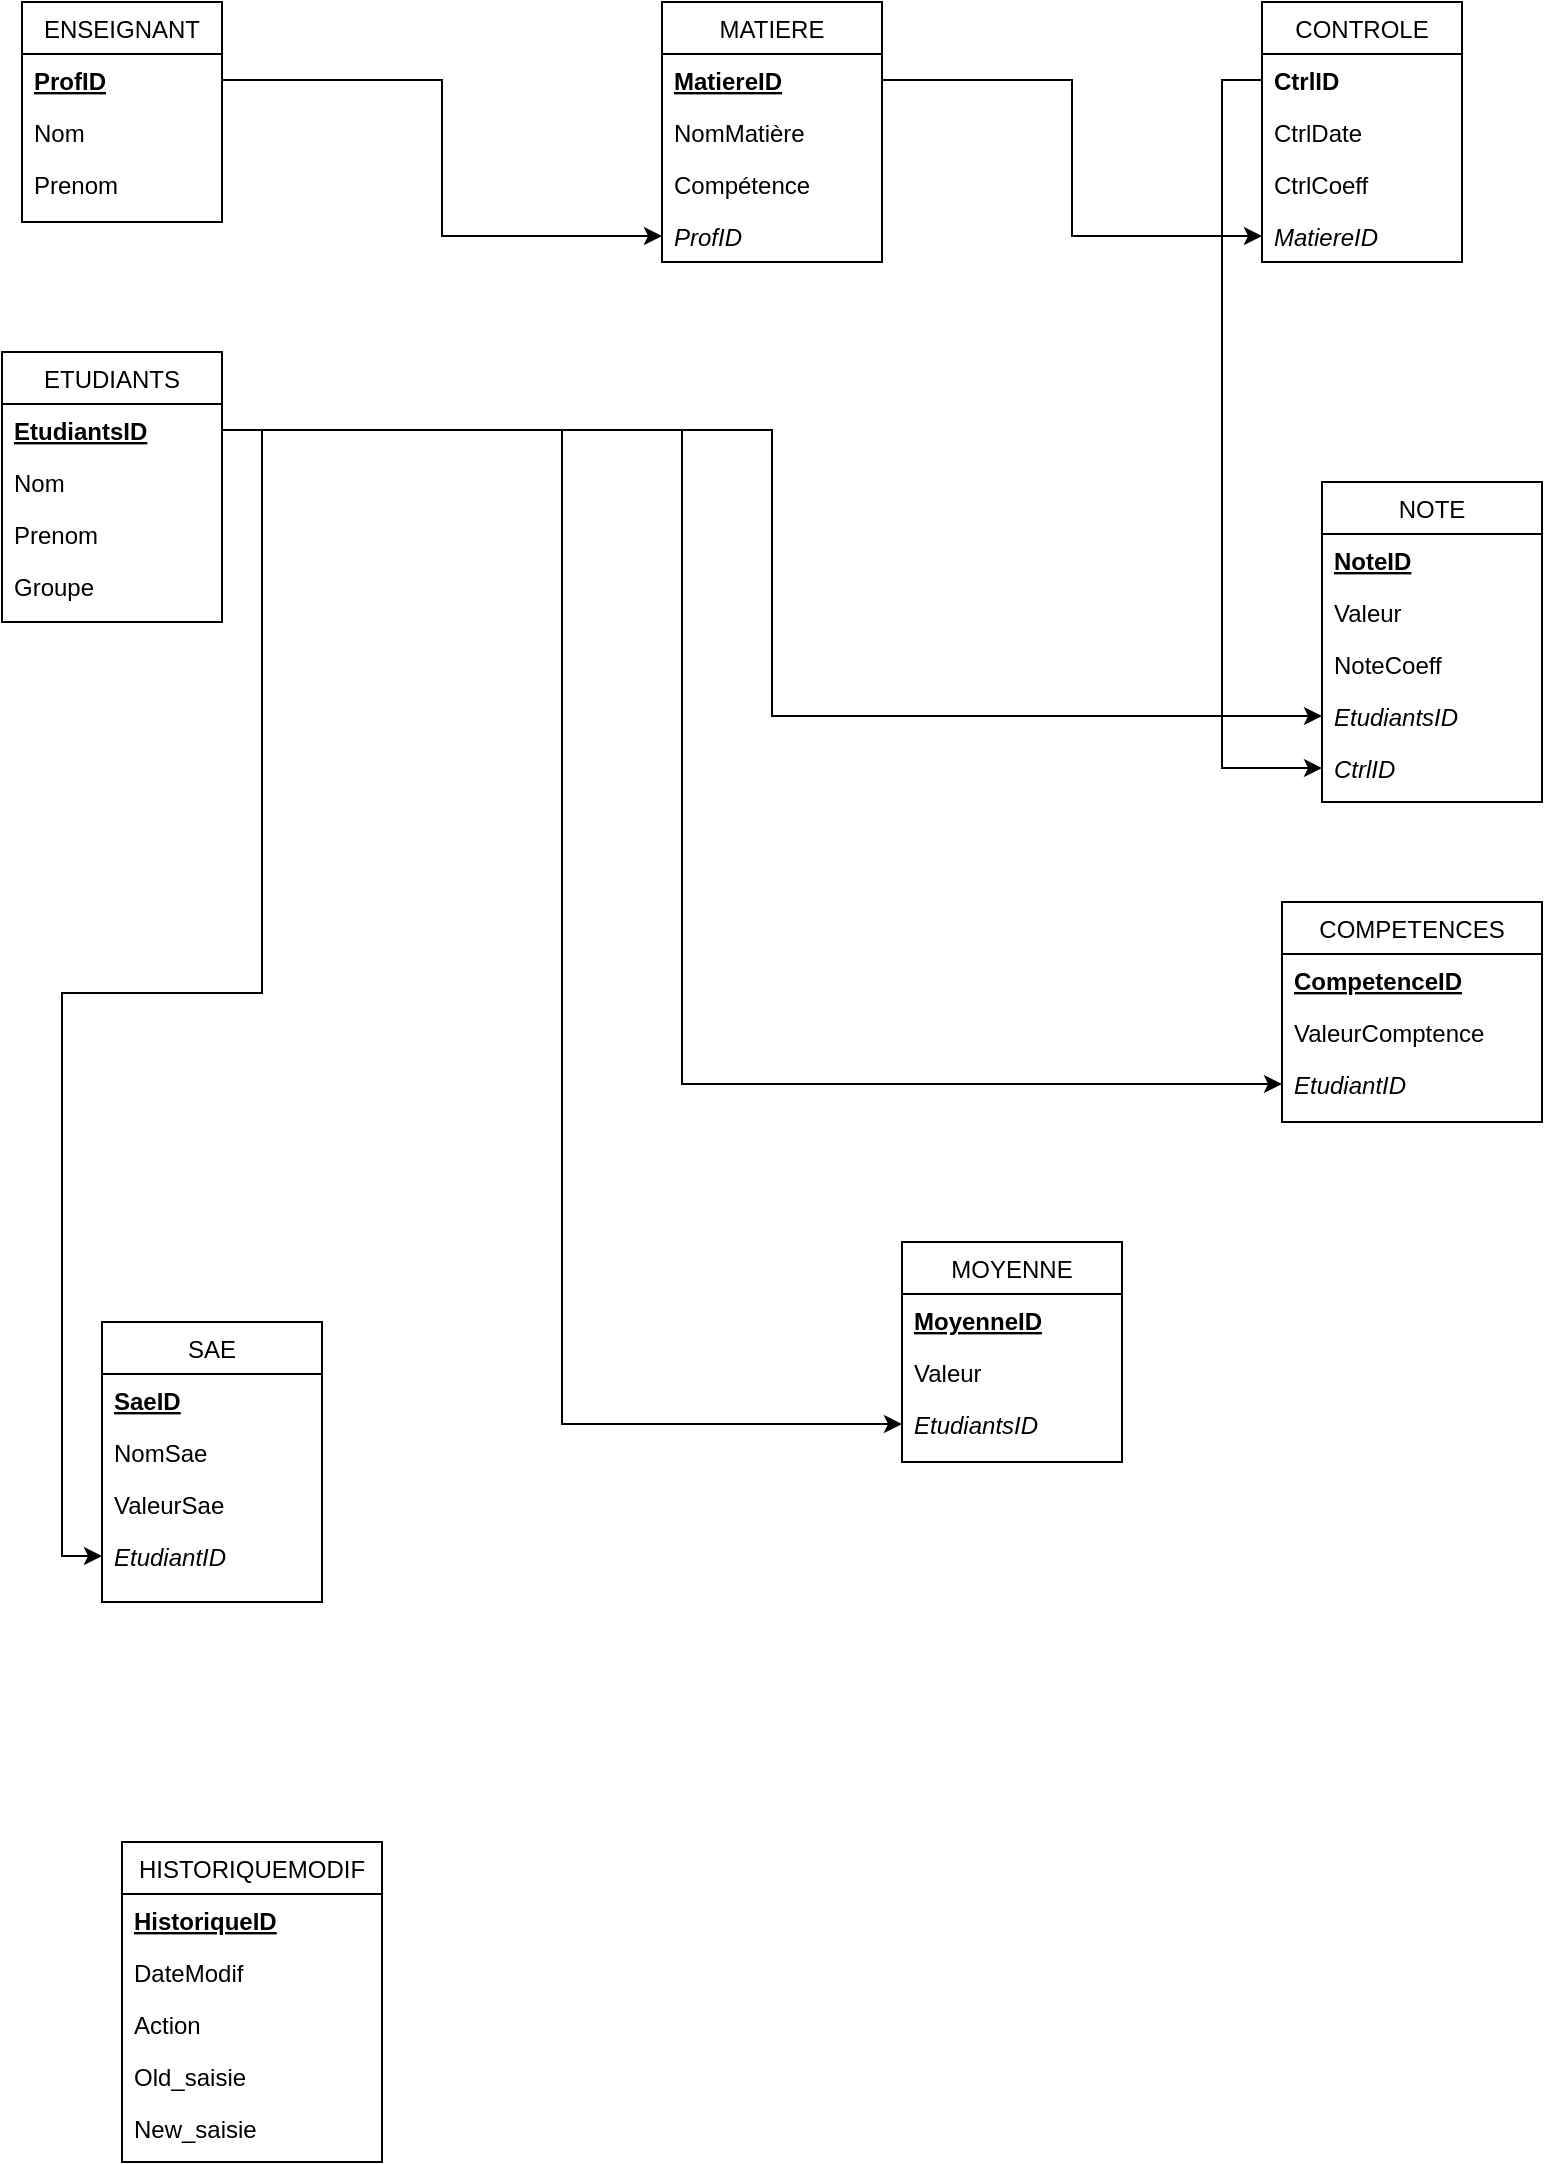 <mxfile>
    <diagram id="tUSwQtRjpu_CsrWSnW8x" name="Page-1">
        <mxGraphModel dx="291" dy="305" grid="1" gridSize="10" guides="1" tooltips="1" connect="1" arrows="1" fold="1" page="1" pageScale="1" pageWidth="827" pageHeight="1169" math="0" shadow="0">
            <root>
                <mxCell id="0"/>
                <mxCell id="1" parent="0"/>
                <mxCell id="2" value="ENSEIGNANT" style="swimlane;fontStyle=0;align=center;verticalAlign=top;childLayout=stackLayout;horizontal=1;startSize=26;horizontalStack=0;resizeParent=1;resizeLast=0;collapsible=1;marginBottom=0;rounded=0;shadow=0;strokeWidth=1;" parent="1" vertex="1">
                    <mxGeometry x="20" y="40" width="100" height="110" as="geometry">
                        <mxRectangle x="230" y="140" width="160" height="26" as="alternateBounds"/>
                    </mxGeometry>
                </mxCell>
                <mxCell id="3" value="ProfID" style="text;align=left;verticalAlign=top;spacingLeft=4;spacingRight=4;overflow=hidden;rotatable=0;points=[[0,0.5],[1,0.5]];portConstraint=eastwest;fontStyle=5" parent="2" vertex="1">
                    <mxGeometry y="26" width="100" height="26" as="geometry"/>
                </mxCell>
                <mxCell id="4" value="Nom" style="text;align=left;verticalAlign=top;spacingLeft=4;spacingRight=4;overflow=hidden;rotatable=0;points=[[0,0.5],[1,0.5]];portConstraint=eastwest;rounded=0;shadow=0;html=0;fontStyle=0" parent="2" vertex="1">
                    <mxGeometry y="52" width="100" height="26" as="geometry"/>
                </mxCell>
                <mxCell id="5" value="Prenom" style="text;align=left;verticalAlign=top;spacingLeft=4;spacingRight=4;overflow=hidden;rotatable=0;points=[[0,0.5],[1,0.5]];portConstraint=eastwest;rounded=0;shadow=0;html=0;fontStyle=0" parent="2" vertex="1">
                    <mxGeometry y="78" width="100" height="26" as="geometry"/>
                </mxCell>
                <mxCell id="6" value="MATIERE" style="swimlane;fontStyle=0;align=center;verticalAlign=top;childLayout=stackLayout;horizontal=1;startSize=26;horizontalStack=0;resizeParent=1;resizeLast=0;collapsible=1;marginBottom=0;rounded=0;shadow=0;strokeWidth=1;" parent="1" vertex="1">
                    <mxGeometry x="340" y="40" width="110" height="130" as="geometry">
                        <mxRectangle x="230" y="140" width="160" height="26" as="alternateBounds"/>
                    </mxGeometry>
                </mxCell>
                <mxCell id="7" value="MatiereID" style="text;align=left;verticalAlign=top;spacingLeft=4;spacingRight=4;overflow=hidden;rotatable=0;points=[[0,0.5],[1,0.5]];portConstraint=eastwest;fontStyle=5" parent="6" vertex="1">
                    <mxGeometry y="26" width="110" height="26" as="geometry"/>
                </mxCell>
                <mxCell id="8" value="NomMatière" style="text;align=left;verticalAlign=top;spacingLeft=4;spacingRight=4;overflow=hidden;rotatable=0;points=[[0,0.5],[1,0.5]];portConstraint=eastwest;rounded=0;shadow=0;html=0;fontStyle=0" parent="6" vertex="1">
                    <mxGeometry y="52" width="110" height="26" as="geometry"/>
                </mxCell>
                <mxCell id="9" value="Compétence" style="text;align=left;verticalAlign=top;spacingLeft=4;spacingRight=4;overflow=hidden;rotatable=0;points=[[0,0.5],[1,0.5]];portConstraint=eastwest;rounded=0;shadow=0;html=0;fontStyle=0" parent="6" vertex="1">
                    <mxGeometry y="78" width="110" height="26" as="geometry"/>
                </mxCell>
                <mxCell id="10" value="ProfID" style="text;align=left;verticalAlign=top;spacingLeft=4;spacingRight=4;overflow=hidden;rotatable=0;points=[[0,0.5],[1,0.5]];portConstraint=eastwest;rounded=0;shadow=0;html=0;fontStyle=2" parent="6" vertex="1">
                    <mxGeometry y="104" width="110" height="26" as="geometry"/>
                </mxCell>
                <mxCell id="11" value="CONTROLE" style="swimlane;fontStyle=0;align=center;verticalAlign=top;childLayout=stackLayout;horizontal=1;startSize=26;horizontalStack=0;resizeParent=1;resizeLast=0;collapsible=1;marginBottom=0;rounded=0;shadow=0;strokeWidth=1;" parent="1" vertex="1">
                    <mxGeometry x="640" y="40" width="100" height="130" as="geometry">
                        <mxRectangle x="230" y="140" width="160" height="26" as="alternateBounds"/>
                    </mxGeometry>
                </mxCell>
                <mxCell id="12" value="CtrlID" style="text;align=left;verticalAlign=top;spacingLeft=4;spacingRight=4;overflow=hidden;rotatable=0;points=[[0,0.5],[1,0.5]];portConstraint=eastwest;fontStyle=1" parent="11" vertex="1">
                    <mxGeometry y="26" width="100" height="26" as="geometry"/>
                </mxCell>
                <mxCell id="13" value="CtrlDate" style="text;align=left;verticalAlign=top;spacingLeft=4;spacingRight=4;overflow=hidden;rotatable=0;points=[[0,0.5],[1,0.5]];portConstraint=eastwest;rounded=0;shadow=0;html=0;fontStyle=0" parent="11" vertex="1">
                    <mxGeometry y="52" width="100" height="26" as="geometry"/>
                </mxCell>
                <mxCell id="14" value="CtrlCoeff" style="text;align=left;verticalAlign=top;spacingLeft=4;spacingRight=4;overflow=hidden;rotatable=0;points=[[0,0.5],[1,0.5]];portConstraint=eastwest;rounded=0;shadow=0;html=0;fontStyle=0" parent="11" vertex="1">
                    <mxGeometry y="78" width="100" height="26" as="geometry"/>
                </mxCell>
                <mxCell id="15" value="MatiereID" style="text;align=left;verticalAlign=top;spacingLeft=4;spacingRight=4;overflow=hidden;rotatable=0;points=[[0,0.5],[1,0.5]];portConstraint=eastwest;rounded=0;shadow=0;html=0;fontStyle=2" parent="11" vertex="1">
                    <mxGeometry y="104" width="100" height="26" as="geometry"/>
                </mxCell>
                <mxCell id="16" value="ETUDIANTS" style="swimlane;fontStyle=0;align=center;verticalAlign=top;childLayout=stackLayout;horizontal=1;startSize=26;horizontalStack=0;resizeParent=1;resizeLast=0;collapsible=1;marginBottom=0;rounded=0;shadow=0;strokeWidth=1;" parent="1" vertex="1">
                    <mxGeometry x="10" y="215" width="110" height="135" as="geometry">
                        <mxRectangle x="230" y="140" width="160" height="26" as="alternateBounds"/>
                    </mxGeometry>
                </mxCell>
                <mxCell id="17" value="EtudiantsID" style="text;align=left;verticalAlign=top;spacingLeft=4;spacingRight=4;overflow=hidden;rotatable=0;points=[[0,0.5],[1,0.5]];portConstraint=eastwest;fontStyle=5" parent="16" vertex="1">
                    <mxGeometry y="26" width="110" height="26" as="geometry"/>
                </mxCell>
                <mxCell id="18" value="Nom" style="text;align=left;verticalAlign=top;spacingLeft=4;spacingRight=4;overflow=hidden;rotatable=0;points=[[0,0.5],[1,0.5]];portConstraint=eastwest;rounded=0;shadow=0;html=0;fontStyle=0" parent="16" vertex="1">
                    <mxGeometry y="52" width="110" height="26" as="geometry"/>
                </mxCell>
                <mxCell id="19" value="Prenom" style="text;align=left;verticalAlign=top;spacingLeft=4;spacingRight=4;overflow=hidden;rotatable=0;points=[[0,0.5],[1,0.5]];portConstraint=eastwest;rounded=0;shadow=0;html=0;fontStyle=0" parent="16" vertex="1">
                    <mxGeometry y="78" width="110" height="26" as="geometry"/>
                </mxCell>
                <mxCell id="20" value="Groupe" style="text;align=left;verticalAlign=top;spacingLeft=4;spacingRight=4;overflow=hidden;rotatable=0;points=[[0,0.5],[1,0.5]];portConstraint=eastwest;rounded=0;shadow=0;html=0;fontStyle=0" parent="16" vertex="1">
                    <mxGeometry y="104" width="110" height="26" as="geometry"/>
                </mxCell>
                <mxCell id="21" value="NOTE" style="swimlane;fontStyle=0;align=center;verticalAlign=top;childLayout=stackLayout;horizontal=1;startSize=26;horizontalStack=0;resizeParent=1;resizeLast=0;collapsible=1;marginBottom=0;rounded=0;shadow=0;strokeWidth=1;" parent="1" vertex="1">
                    <mxGeometry x="670" y="280" width="110" height="160" as="geometry">
                        <mxRectangle x="380" y="310" width="160" height="26" as="alternateBounds"/>
                    </mxGeometry>
                </mxCell>
                <mxCell id="22" value="NoteID" style="text;align=left;verticalAlign=top;spacingLeft=4;spacingRight=4;overflow=hidden;rotatable=0;points=[[0,0.5],[1,0.5]];portConstraint=eastwest;fontStyle=5" parent="21" vertex="1">
                    <mxGeometry y="26" width="110" height="26" as="geometry"/>
                </mxCell>
                <mxCell id="23" value="Valeur" style="text;align=left;verticalAlign=top;spacingLeft=4;spacingRight=4;overflow=hidden;rotatable=0;points=[[0,0.5],[1,0.5]];portConstraint=eastwest;rounded=0;shadow=0;html=0;fontStyle=0" parent="21" vertex="1">
                    <mxGeometry y="52" width="110" height="26" as="geometry"/>
                </mxCell>
                <mxCell id="24" value="NoteCoeff" style="text;align=left;verticalAlign=top;spacingLeft=4;spacingRight=4;overflow=hidden;rotatable=0;points=[[0,0.5],[1,0.5]];portConstraint=eastwest;rounded=0;shadow=0;html=0;fontStyle=0" parent="21" vertex="1">
                    <mxGeometry y="78" width="110" height="26" as="geometry"/>
                </mxCell>
                <mxCell id="25" value="EtudiantsID" style="text;align=left;verticalAlign=top;spacingLeft=4;spacingRight=4;overflow=hidden;rotatable=0;points=[[0,0.5],[1,0.5]];portConstraint=eastwest;rounded=0;shadow=0;html=0;fontStyle=2" parent="21" vertex="1">
                    <mxGeometry y="104" width="110" height="26" as="geometry"/>
                </mxCell>
                <mxCell id="26" value="CtrlID" style="text;align=left;verticalAlign=top;spacingLeft=4;spacingRight=4;overflow=hidden;rotatable=0;points=[[0,0.5],[1,0.5]];portConstraint=eastwest;rounded=0;shadow=0;html=0;fontStyle=2" parent="21" vertex="1">
                    <mxGeometry y="130" width="110" height="26" as="geometry"/>
                </mxCell>
                <mxCell id="27" value="COMPETENCES" style="swimlane;fontStyle=0;align=center;verticalAlign=top;childLayout=stackLayout;horizontal=1;startSize=26;horizontalStack=0;resizeParent=1;resizeLast=0;collapsible=1;marginBottom=0;rounded=0;shadow=0;strokeWidth=1;" parent="1" vertex="1">
                    <mxGeometry x="650" y="490" width="130" height="110" as="geometry">
                        <mxRectangle x="380" y="310" width="160" height="26" as="alternateBounds"/>
                    </mxGeometry>
                </mxCell>
                <mxCell id="28" value="CompetenceID" style="text;align=left;verticalAlign=top;spacingLeft=4;spacingRight=4;overflow=hidden;rotatable=0;points=[[0,0.5],[1,0.5]];portConstraint=eastwest;fontStyle=5" parent="27" vertex="1">
                    <mxGeometry y="26" width="130" height="26" as="geometry"/>
                </mxCell>
                <mxCell id="30" value="ValeurComptence" style="text;align=left;verticalAlign=top;spacingLeft=4;spacingRight=4;overflow=hidden;rotatable=0;points=[[0,0.5],[1,0.5]];portConstraint=eastwest;rounded=0;shadow=0;html=0;fontStyle=0" parent="27" vertex="1">
                    <mxGeometry y="52" width="130" height="26" as="geometry"/>
                </mxCell>
                <mxCell id="0kGpTBB-gTxg6GHUWYTr-68" value="EtudiantID" style="text;align=left;verticalAlign=top;spacingLeft=4;spacingRight=4;overflow=hidden;rotatable=0;points=[[0,0.5],[1,0.5]];portConstraint=eastwest;rounded=0;shadow=0;html=0;fontStyle=2" parent="27" vertex="1">
                    <mxGeometry y="78" width="130" height="26" as="geometry"/>
                </mxCell>
                <mxCell id="32" value="SAE" style="swimlane;fontStyle=0;align=center;verticalAlign=top;childLayout=stackLayout;horizontal=1;startSize=26;horizontalStack=0;resizeParent=1;resizeLast=0;collapsible=1;marginBottom=0;rounded=0;shadow=0;strokeWidth=1;" parent="1" vertex="1">
                    <mxGeometry x="60" y="700" width="110" height="140" as="geometry">
                        <mxRectangle x="380" y="310" width="160" height="26" as="alternateBounds"/>
                    </mxGeometry>
                </mxCell>
                <mxCell id="33" value="SaeID" style="text;align=left;verticalAlign=top;spacingLeft=4;spacingRight=4;overflow=hidden;rotatable=0;points=[[0,0.5],[1,0.5]];portConstraint=eastwest;fontStyle=5" parent="32" vertex="1">
                    <mxGeometry y="26" width="110" height="26" as="geometry"/>
                </mxCell>
                <mxCell id="34" value="NomSae" style="text;align=left;verticalAlign=top;spacingLeft=4;spacingRight=4;overflow=hidden;rotatable=0;points=[[0,0.5],[1,0.5]];portConstraint=eastwest;rounded=0;shadow=0;html=0;fontStyle=0" parent="32" vertex="1">
                    <mxGeometry y="52" width="110" height="26" as="geometry"/>
                </mxCell>
                <mxCell id="35" value="ValeurSae" style="text;align=left;verticalAlign=top;spacingLeft=4;spacingRight=4;overflow=hidden;rotatable=0;points=[[0,0.5],[1,0.5]];portConstraint=eastwest;rounded=0;shadow=0;html=0;fontStyle=0" parent="32" vertex="1">
                    <mxGeometry y="78" width="110" height="26" as="geometry"/>
                </mxCell>
                <mxCell id="0kGpTBB-gTxg6GHUWYTr-66" value="EtudiantID" style="text;align=left;verticalAlign=top;spacingLeft=4;spacingRight=4;overflow=hidden;rotatable=0;points=[[0,0.5],[1,0.5]];portConstraint=eastwest;rounded=0;shadow=0;html=0;fontStyle=2" parent="32" vertex="1">
                    <mxGeometry y="104" width="110" height="26" as="geometry"/>
                </mxCell>
                <mxCell id="38" value="MOYENNE" style="swimlane;fontStyle=0;align=center;verticalAlign=top;childLayout=stackLayout;horizontal=1;startSize=26;horizontalStack=0;resizeParent=1;resizeLast=0;collapsible=1;marginBottom=0;rounded=0;shadow=0;strokeWidth=1;" parent="1" vertex="1">
                    <mxGeometry x="460" y="660" width="110" height="110" as="geometry">
                        <mxRectangle x="380" y="310" width="160" height="26" as="alternateBounds"/>
                    </mxGeometry>
                </mxCell>
                <mxCell id="39" value="MoyenneID" style="text;align=left;verticalAlign=top;spacingLeft=4;spacingRight=4;overflow=hidden;rotatable=0;points=[[0,0.5],[1,0.5]];portConstraint=eastwest;fontStyle=5" parent="38" vertex="1">
                    <mxGeometry y="26" width="110" height="26" as="geometry"/>
                </mxCell>
                <mxCell id="40" value="Valeur&#10;" style="text;align=left;verticalAlign=top;spacingLeft=4;spacingRight=4;overflow=hidden;rotatable=0;points=[[0,0.5],[1,0.5]];portConstraint=eastwest;rounded=0;shadow=0;html=0;fontStyle=0" parent="38" vertex="1">
                    <mxGeometry y="52" width="110" height="26" as="geometry"/>
                </mxCell>
                <mxCell id="41" value="EtudiantsID" style="text;align=left;verticalAlign=top;spacingLeft=4;spacingRight=4;overflow=hidden;rotatable=0;points=[[0,0.5],[1,0.5]];portConstraint=eastwest;rounded=0;shadow=0;html=0;fontStyle=2" parent="38" vertex="1">
                    <mxGeometry y="78" width="110" height="26" as="geometry"/>
                </mxCell>
                <mxCell id="42" value="HISTORIQUEMODIF" style="swimlane;fontStyle=0;align=center;verticalAlign=top;childLayout=stackLayout;horizontal=1;startSize=26;horizontalStack=0;resizeParent=1;resizeLast=0;collapsible=1;marginBottom=0;rounded=0;shadow=0;strokeWidth=1;" parent="1" vertex="1">
                    <mxGeometry x="70" y="960" width="130" height="160" as="geometry">
                        <mxRectangle x="380" y="310" width="160" height="26" as="alternateBounds"/>
                    </mxGeometry>
                </mxCell>
                <mxCell id="43" value="HistoriqueID" style="text;align=left;verticalAlign=top;spacingLeft=4;spacingRight=4;overflow=hidden;rotatable=0;points=[[0,0.5],[1,0.5]];portConstraint=eastwest;fontStyle=5" parent="42" vertex="1">
                    <mxGeometry y="26" width="130" height="26" as="geometry"/>
                </mxCell>
                <mxCell id="44" value="DateModif" style="text;align=left;verticalAlign=top;spacingLeft=4;spacingRight=4;overflow=hidden;rotatable=0;points=[[0,0.5],[1,0.5]];portConstraint=eastwest;rounded=0;shadow=0;html=0;fontStyle=0" parent="42" vertex="1">
                    <mxGeometry y="52" width="130" height="26" as="geometry"/>
                </mxCell>
                <mxCell id="45" value="Action" style="text;align=left;verticalAlign=top;spacingLeft=4;spacingRight=4;overflow=hidden;rotatable=0;points=[[0,0.5],[1,0.5]];portConstraint=eastwest;rounded=0;shadow=0;html=0;fontStyle=0" parent="42" vertex="1">
                    <mxGeometry y="78" width="130" height="26" as="geometry"/>
                </mxCell>
                <mxCell id="46" value="Old_saisie" style="text;align=left;verticalAlign=top;spacingLeft=4;spacingRight=4;overflow=hidden;rotatable=0;points=[[0,0.5],[1,0.5]];portConstraint=eastwest;rounded=0;shadow=0;html=0;fontStyle=0" parent="42" vertex="1">
                    <mxGeometry y="104" width="130" height="26" as="geometry"/>
                </mxCell>
                <mxCell id="47" value="New_saisie" style="text;align=left;verticalAlign=top;spacingLeft=4;spacingRight=4;overflow=hidden;rotatable=0;points=[[0,0.5],[1,0.5]];portConstraint=eastwest;rounded=0;shadow=0;html=0;fontStyle=0" parent="42" vertex="1">
                    <mxGeometry y="130" width="130" height="26" as="geometry"/>
                </mxCell>
                <mxCell id="48" style="edgeStyle=orthogonalEdgeStyle;rounded=0;orthogonalLoop=1;jettySize=auto;html=1;exitX=1;exitY=0.5;exitDx=0;exitDy=0;" parent="1" source="3" target="10" edge="1">
                    <mxGeometry relative="1" as="geometry"/>
                </mxCell>
                <mxCell id="49" style="edgeStyle=orthogonalEdgeStyle;rounded=0;orthogonalLoop=1;jettySize=auto;html=1;exitX=1;exitY=0.5;exitDx=0;exitDy=0;entryX=0;entryY=0.5;entryDx=0;entryDy=0;" parent="1" source="7" target="15" edge="1">
                    <mxGeometry relative="1" as="geometry"/>
                </mxCell>
                <mxCell id="50" style="edgeStyle=orthogonalEdgeStyle;rounded=0;orthogonalLoop=1;jettySize=auto;html=1;exitX=1;exitY=0.5;exitDx=0;exitDy=0;entryX=0;entryY=0.5;entryDx=0;entryDy=0;" parent="1" source="17" target="25" edge="1">
                    <mxGeometry relative="1" as="geometry"/>
                </mxCell>
                <mxCell id="51" style="edgeStyle=orthogonalEdgeStyle;rounded=0;orthogonalLoop=1;jettySize=auto;html=1;exitX=0;exitY=0.5;exitDx=0;exitDy=0;entryX=0;entryY=0.5;entryDx=0;entryDy=0;" parent="1" source="12" target="26" edge="1">
                    <mxGeometry relative="1" as="geometry"/>
                </mxCell>
                <mxCell id="55" style="edgeStyle=orthogonalEdgeStyle;rounded=0;orthogonalLoop=1;jettySize=auto;html=1;exitX=1;exitY=0.5;exitDx=0;exitDy=0;" parent="1" source="17" target="41" edge="1">
                    <mxGeometry relative="1" as="geometry"/>
                </mxCell>
                <mxCell id="0kGpTBB-gTxg6GHUWYTr-67" style="edgeStyle=orthogonalEdgeStyle;rounded=0;orthogonalLoop=1;jettySize=auto;html=1;exitX=1;exitY=0.5;exitDx=0;exitDy=0;entryX=0;entryY=0.5;entryDx=0;entryDy=0;" parent="1" source="17" target="0kGpTBB-gTxg6GHUWYTr-66" edge="1">
                    <mxGeometry relative="1" as="geometry"/>
                </mxCell>
                <mxCell id="0kGpTBB-gTxg6GHUWYTr-70" style="edgeStyle=elbowEdgeStyle;rounded=0;orthogonalLoop=1;jettySize=auto;html=1;exitX=1;exitY=0.5;exitDx=0;exitDy=0;entryX=0;entryY=0.5;entryDx=0;entryDy=0;" parent="1" source="17" target="0kGpTBB-gTxg6GHUWYTr-68" edge="1">
                    <mxGeometry relative="1" as="geometry">
                        <Array as="points">
                            <mxPoint x="350" y="430"/>
                            <mxPoint x="460" y="450"/>
                            <mxPoint x="400" y="430"/>
                        </Array>
                    </mxGeometry>
                </mxCell>
            </root>
        </mxGraphModel>
    </diagram>
</mxfile>